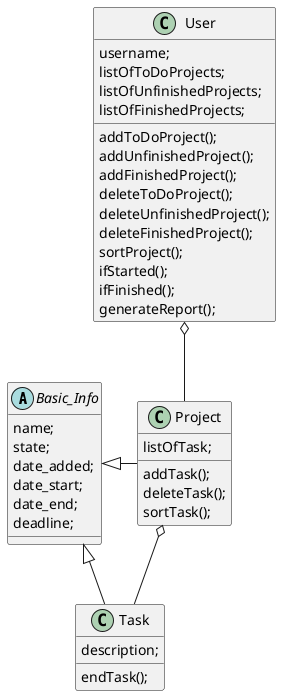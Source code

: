 @startuml
'https://plantuml.com/class-diagram

class Basic_Info
class Task
class User
class Project

Project o-- Task
User o-- Project
Basic_Info <|- Task
Basic_Info <|- Project

abstract class Basic_Info{
name;
state;
date_added;
date_start;
date_end;
deadline;
}

class Task{
description;
endTask();
}

class Project{
listOfTask;

addTask();
deleteTask();
sortTask();
}

class User{
username;
listOfToDoProjects;
listOfUnfinishedProjects;
listOfFinishedProjects;
addToDoProject();
addUnfinishedProject();
addFinishedProject();
deleteToDoProject();
deleteUnfinishedProject();
deleteFinishedProject();
sortProject();
ifStarted();
ifFinished();
generateReport();
}
@enduml
